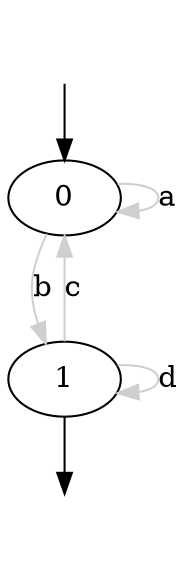 digraph test_graph{

0 [label="0"]
e[ label="" shape=none]
s[ label="" shape=none]
1 [label="1"];
0 -> 0 [label="a" color=grey81 ] 
0 -> 1 [label="b" color=grey81 ]
e->0;
1 -> 0 [label="c" color=grey81 ] 
1 -> 1 [label="d" color=grey81 ]
1->s;
}